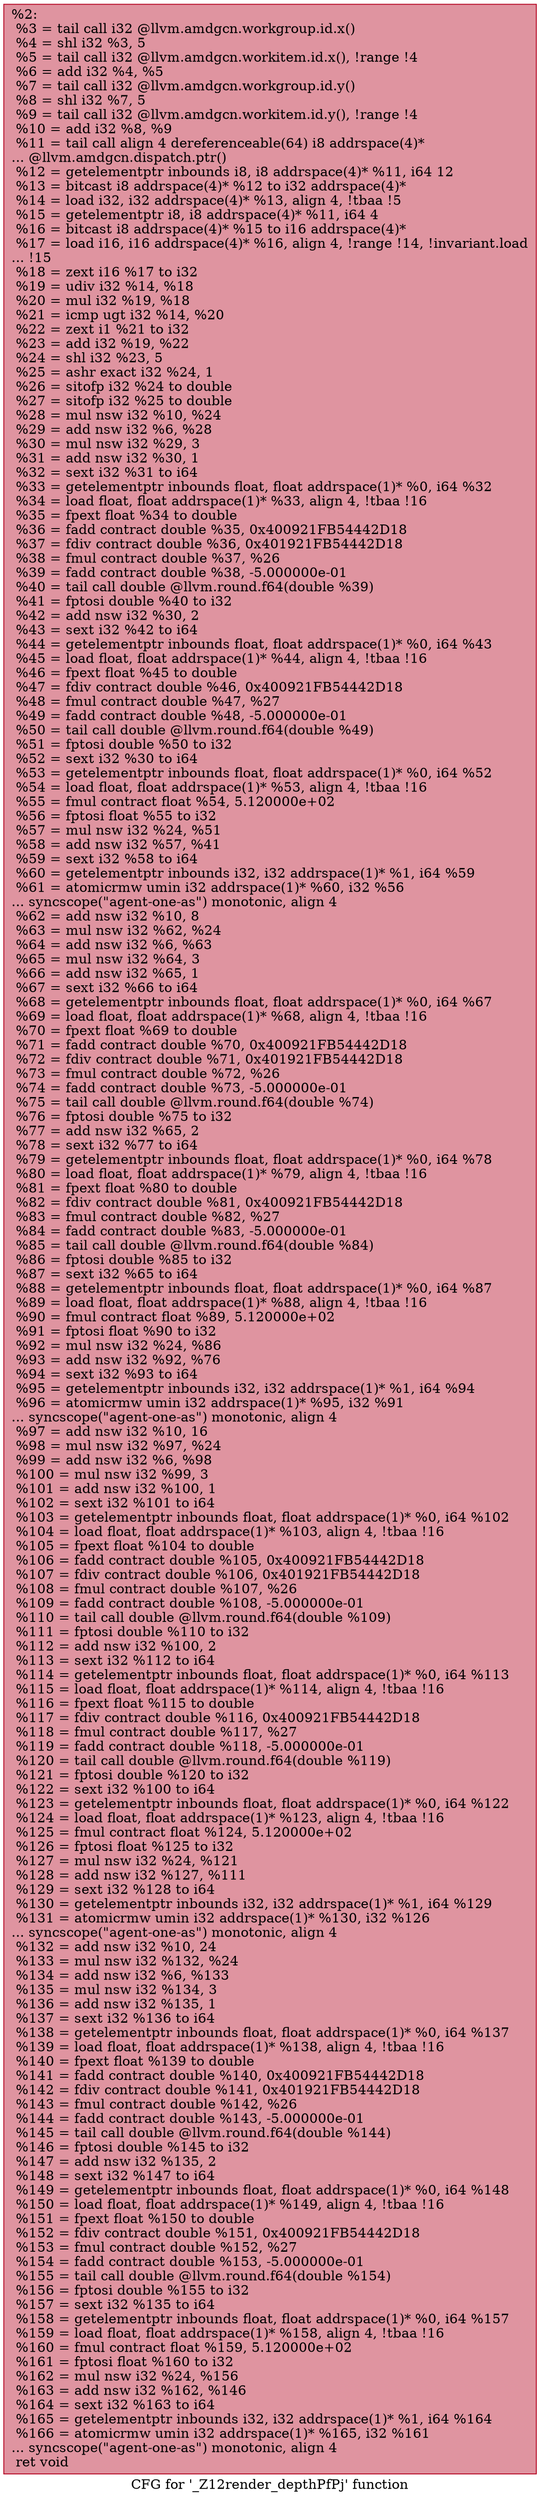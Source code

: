 digraph "CFG for '_Z12render_depthPfPj' function" {
	label="CFG for '_Z12render_depthPfPj' function";

	Node0x5facc00 [shape=record,color="#b70d28ff", style=filled, fillcolor="#b70d2870",label="{%2:\l  %3 = tail call i32 @llvm.amdgcn.workgroup.id.x()\l  %4 = shl i32 %3, 5\l  %5 = tail call i32 @llvm.amdgcn.workitem.id.x(), !range !4\l  %6 = add i32 %4, %5\l  %7 = tail call i32 @llvm.amdgcn.workgroup.id.y()\l  %8 = shl i32 %7, 5\l  %9 = tail call i32 @llvm.amdgcn.workitem.id.y(), !range !4\l  %10 = add i32 %8, %9\l  %11 = tail call align 4 dereferenceable(64) i8 addrspace(4)*\l... @llvm.amdgcn.dispatch.ptr()\l  %12 = getelementptr inbounds i8, i8 addrspace(4)* %11, i64 12\l  %13 = bitcast i8 addrspace(4)* %12 to i32 addrspace(4)*\l  %14 = load i32, i32 addrspace(4)* %13, align 4, !tbaa !5\l  %15 = getelementptr i8, i8 addrspace(4)* %11, i64 4\l  %16 = bitcast i8 addrspace(4)* %15 to i16 addrspace(4)*\l  %17 = load i16, i16 addrspace(4)* %16, align 4, !range !14, !invariant.load\l... !15\l  %18 = zext i16 %17 to i32\l  %19 = udiv i32 %14, %18\l  %20 = mul i32 %19, %18\l  %21 = icmp ugt i32 %14, %20\l  %22 = zext i1 %21 to i32\l  %23 = add i32 %19, %22\l  %24 = shl i32 %23, 5\l  %25 = ashr exact i32 %24, 1\l  %26 = sitofp i32 %24 to double\l  %27 = sitofp i32 %25 to double\l  %28 = mul nsw i32 %10, %24\l  %29 = add nsw i32 %6, %28\l  %30 = mul nsw i32 %29, 3\l  %31 = add nsw i32 %30, 1\l  %32 = sext i32 %31 to i64\l  %33 = getelementptr inbounds float, float addrspace(1)* %0, i64 %32\l  %34 = load float, float addrspace(1)* %33, align 4, !tbaa !16\l  %35 = fpext float %34 to double\l  %36 = fadd contract double %35, 0x400921FB54442D18\l  %37 = fdiv contract double %36, 0x401921FB54442D18\l  %38 = fmul contract double %37, %26\l  %39 = fadd contract double %38, -5.000000e-01\l  %40 = tail call double @llvm.round.f64(double %39)\l  %41 = fptosi double %40 to i32\l  %42 = add nsw i32 %30, 2\l  %43 = sext i32 %42 to i64\l  %44 = getelementptr inbounds float, float addrspace(1)* %0, i64 %43\l  %45 = load float, float addrspace(1)* %44, align 4, !tbaa !16\l  %46 = fpext float %45 to double\l  %47 = fdiv contract double %46, 0x400921FB54442D18\l  %48 = fmul contract double %47, %27\l  %49 = fadd contract double %48, -5.000000e-01\l  %50 = tail call double @llvm.round.f64(double %49)\l  %51 = fptosi double %50 to i32\l  %52 = sext i32 %30 to i64\l  %53 = getelementptr inbounds float, float addrspace(1)* %0, i64 %52\l  %54 = load float, float addrspace(1)* %53, align 4, !tbaa !16\l  %55 = fmul contract float %54, 5.120000e+02\l  %56 = fptosi float %55 to i32\l  %57 = mul nsw i32 %24, %51\l  %58 = add nsw i32 %57, %41\l  %59 = sext i32 %58 to i64\l  %60 = getelementptr inbounds i32, i32 addrspace(1)* %1, i64 %59\l  %61 = atomicrmw umin i32 addrspace(1)* %60, i32 %56\l... syncscope(\"agent-one-as\") monotonic, align 4\l  %62 = add nsw i32 %10, 8\l  %63 = mul nsw i32 %62, %24\l  %64 = add nsw i32 %6, %63\l  %65 = mul nsw i32 %64, 3\l  %66 = add nsw i32 %65, 1\l  %67 = sext i32 %66 to i64\l  %68 = getelementptr inbounds float, float addrspace(1)* %0, i64 %67\l  %69 = load float, float addrspace(1)* %68, align 4, !tbaa !16\l  %70 = fpext float %69 to double\l  %71 = fadd contract double %70, 0x400921FB54442D18\l  %72 = fdiv contract double %71, 0x401921FB54442D18\l  %73 = fmul contract double %72, %26\l  %74 = fadd contract double %73, -5.000000e-01\l  %75 = tail call double @llvm.round.f64(double %74)\l  %76 = fptosi double %75 to i32\l  %77 = add nsw i32 %65, 2\l  %78 = sext i32 %77 to i64\l  %79 = getelementptr inbounds float, float addrspace(1)* %0, i64 %78\l  %80 = load float, float addrspace(1)* %79, align 4, !tbaa !16\l  %81 = fpext float %80 to double\l  %82 = fdiv contract double %81, 0x400921FB54442D18\l  %83 = fmul contract double %82, %27\l  %84 = fadd contract double %83, -5.000000e-01\l  %85 = tail call double @llvm.round.f64(double %84)\l  %86 = fptosi double %85 to i32\l  %87 = sext i32 %65 to i64\l  %88 = getelementptr inbounds float, float addrspace(1)* %0, i64 %87\l  %89 = load float, float addrspace(1)* %88, align 4, !tbaa !16\l  %90 = fmul contract float %89, 5.120000e+02\l  %91 = fptosi float %90 to i32\l  %92 = mul nsw i32 %24, %86\l  %93 = add nsw i32 %92, %76\l  %94 = sext i32 %93 to i64\l  %95 = getelementptr inbounds i32, i32 addrspace(1)* %1, i64 %94\l  %96 = atomicrmw umin i32 addrspace(1)* %95, i32 %91\l... syncscope(\"agent-one-as\") monotonic, align 4\l  %97 = add nsw i32 %10, 16\l  %98 = mul nsw i32 %97, %24\l  %99 = add nsw i32 %6, %98\l  %100 = mul nsw i32 %99, 3\l  %101 = add nsw i32 %100, 1\l  %102 = sext i32 %101 to i64\l  %103 = getelementptr inbounds float, float addrspace(1)* %0, i64 %102\l  %104 = load float, float addrspace(1)* %103, align 4, !tbaa !16\l  %105 = fpext float %104 to double\l  %106 = fadd contract double %105, 0x400921FB54442D18\l  %107 = fdiv contract double %106, 0x401921FB54442D18\l  %108 = fmul contract double %107, %26\l  %109 = fadd contract double %108, -5.000000e-01\l  %110 = tail call double @llvm.round.f64(double %109)\l  %111 = fptosi double %110 to i32\l  %112 = add nsw i32 %100, 2\l  %113 = sext i32 %112 to i64\l  %114 = getelementptr inbounds float, float addrspace(1)* %0, i64 %113\l  %115 = load float, float addrspace(1)* %114, align 4, !tbaa !16\l  %116 = fpext float %115 to double\l  %117 = fdiv contract double %116, 0x400921FB54442D18\l  %118 = fmul contract double %117, %27\l  %119 = fadd contract double %118, -5.000000e-01\l  %120 = tail call double @llvm.round.f64(double %119)\l  %121 = fptosi double %120 to i32\l  %122 = sext i32 %100 to i64\l  %123 = getelementptr inbounds float, float addrspace(1)* %0, i64 %122\l  %124 = load float, float addrspace(1)* %123, align 4, !tbaa !16\l  %125 = fmul contract float %124, 5.120000e+02\l  %126 = fptosi float %125 to i32\l  %127 = mul nsw i32 %24, %121\l  %128 = add nsw i32 %127, %111\l  %129 = sext i32 %128 to i64\l  %130 = getelementptr inbounds i32, i32 addrspace(1)* %1, i64 %129\l  %131 = atomicrmw umin i32 addrspace(1)* %130, i32 %126\l... syncscope(\"agent-one-as\") monotonic, align 4\l  %132 = add nsw i32 %10, 24\l  %133 = mul nsw i32 %132, %24\l  %134 = add nsw i32 %6, %133\l  %135 = mul nsw i32 %134, 3\l  %136 = add nsw i32 %135, 1\l  %137 = sext i32 %136 to i64\l  %138 = getelementptr inbounds float, float addrspace(1)* %0, i64 %137\l  %139 = load float, float addrspace(1)* %138, align 4, !tbaa !16\l  %140 = fpext float %139 to double\l  %141 = fadd contract double %140, 0x400921FB54442D18\l  %142 = fdiv contract double %141, 0x401921FB54442D18\l  %143 = fmul contract double %142, %26\l  %144 = fadd contract double %143, -5.000000e-01\l  %145 = tail call double @llvm.round.f64(double %144)\l  %146 = fptosi double %145 to i32\l  %147 = add nsw i32 %135, 2\l  %148 = sext i32 %147 to i64\l  %149 = getelementptr inbounds float, float addrspace(1)* %0, i64 %148\l  %150 = load float, float addrspace(1)* %149, align 4, !tbaa !16\l  %151 = fpext float %150 to double\l  %152 = fdiv contract double %151, 0x400921FB54442D18\l  %153 = fmul contract double %152, %27\l  %154 = fadd contract double %153, -5.000000e-01\l  %155 = tail call double @llvm.round.f64(double %154)\l  %156 = fptosi double %155 to i32\l  %157 = sext i32 %135 to i64\l  %158 = getelementptr inbounds float, float addrspace(1)* %0, i64 %157\l  %159 = load float, float addrspace(1)* %158, align 4, !tbaa !16\l  %160 = fmul contract float %159, 5.120000e+02\l  %161 = fptosi float %160 to i32\l  %162 = mul nsw i32 %24, %156\l  %163 = add nsw i32 %162, %146\l  %164 = sext i32 %163 to i64\l  %165 = getelementptr inbounds i32, i32 addrspace(1)* %1, i64 %164\l  %166 = atomicrmw umin i32 addrspace(1)* %165, i32 %161\l... syncscope(\"agent-one-as\") monotonic, align 4\l  ret void\l}"];
}
